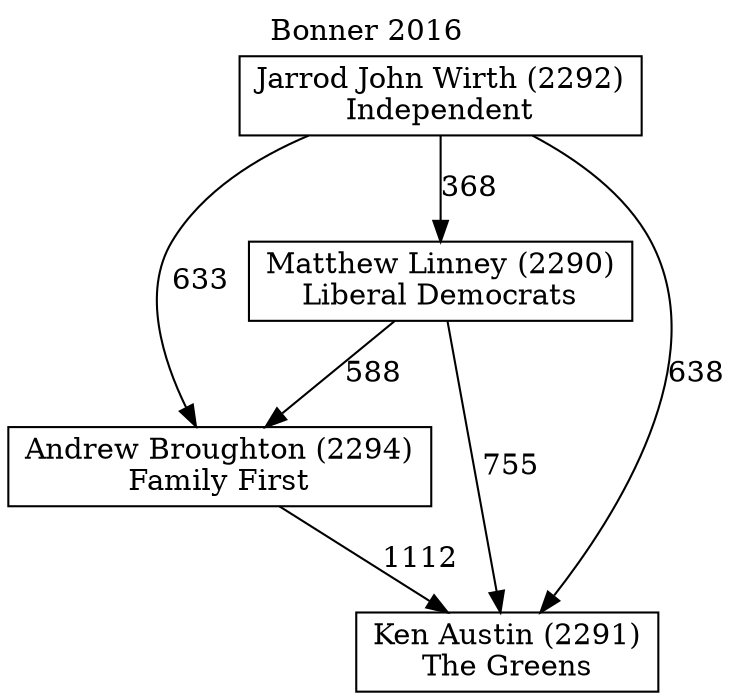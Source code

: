 // House preference flow
digraph "Ken Austin (2291)_Bonner_2016" {
	graph [label="Bonner 2016" labelloc=t mclimit=10]
	node [shape=box]
	"Andrew Broughton (2294)" [label="Andrew Broughton (2294)
Family First"]
	"Matthew Linney (2290)" [label="Matthew Linney (2290)
Liberal Democrats"]
	"Ken Austin (2291)" [label="Ken Austin (2291)
The Greens"]
	"Jarrod John Wirth (2292)" [label="Jarrod John Wirth (2292)
Independent"]
	"Jarrod John Wirth (2292)" -> "Ken Austin (2291)" [label=638]
	"Matthew Linney (2290)" -> "Andrew Broughton (2294)" [label=588]
	"Matthew Linney (2290)" -> "Ken Austin (2291)" [label=755]
	"Jarrod John Wirth (2292)" -> "Matthew Linney (2290)" [label=368]
	"Jarrod John Wirth (2292)" -> "Andrew Broughton (2294)" [label=633]
	"Andrew Broughton (2294)" -> "Ken Austin (2291)" [label=1112]
}
